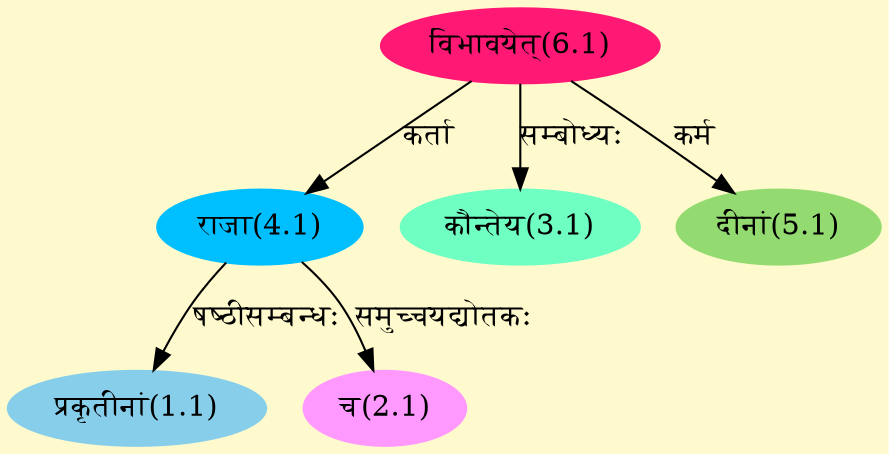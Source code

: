digraph G{
rankdir=BT;
 compound=true;
 bgcolor="lemonchiffon1";
Node1_1 [style=filled, color="#87CEEB" label = "प्रकृतीनां(1.1)"]
Node4_1 [style=filled, color="#00BFFF" label = "राजा(4.1)"]
Node2_1 [style=filled, color="#FF99FF" label = "च(2.1)"]
Node3_1 [style=filled, color="#6FFFC3" label = "कौन्तेय(3.1)"]
Node6_1 [style=filled, color="#FF1975" label = "विभावयेत्(6.1)"]
Node5_1 [style=filled, color="#93DB70" label = "दीनां(5.1)"]
/* Start of Relations section */

Node1_1 -> Node4_1 [  label="षष्ठीसम्बन्धः"  dir="back" ]
Node2_1 -> Node4_1 [  label="समुच्चयद्योतकः"  dir="back" ]
Node3_1 -> Node6_1 [  label="सम्बोध्यः"  dir="back" ]
Node4_1 -> Node6_1 [  label="कर्ता"  dir="back" ]
Node5_1 -> Node6_1 [  label="कर्म"  dir="back" ]
}
